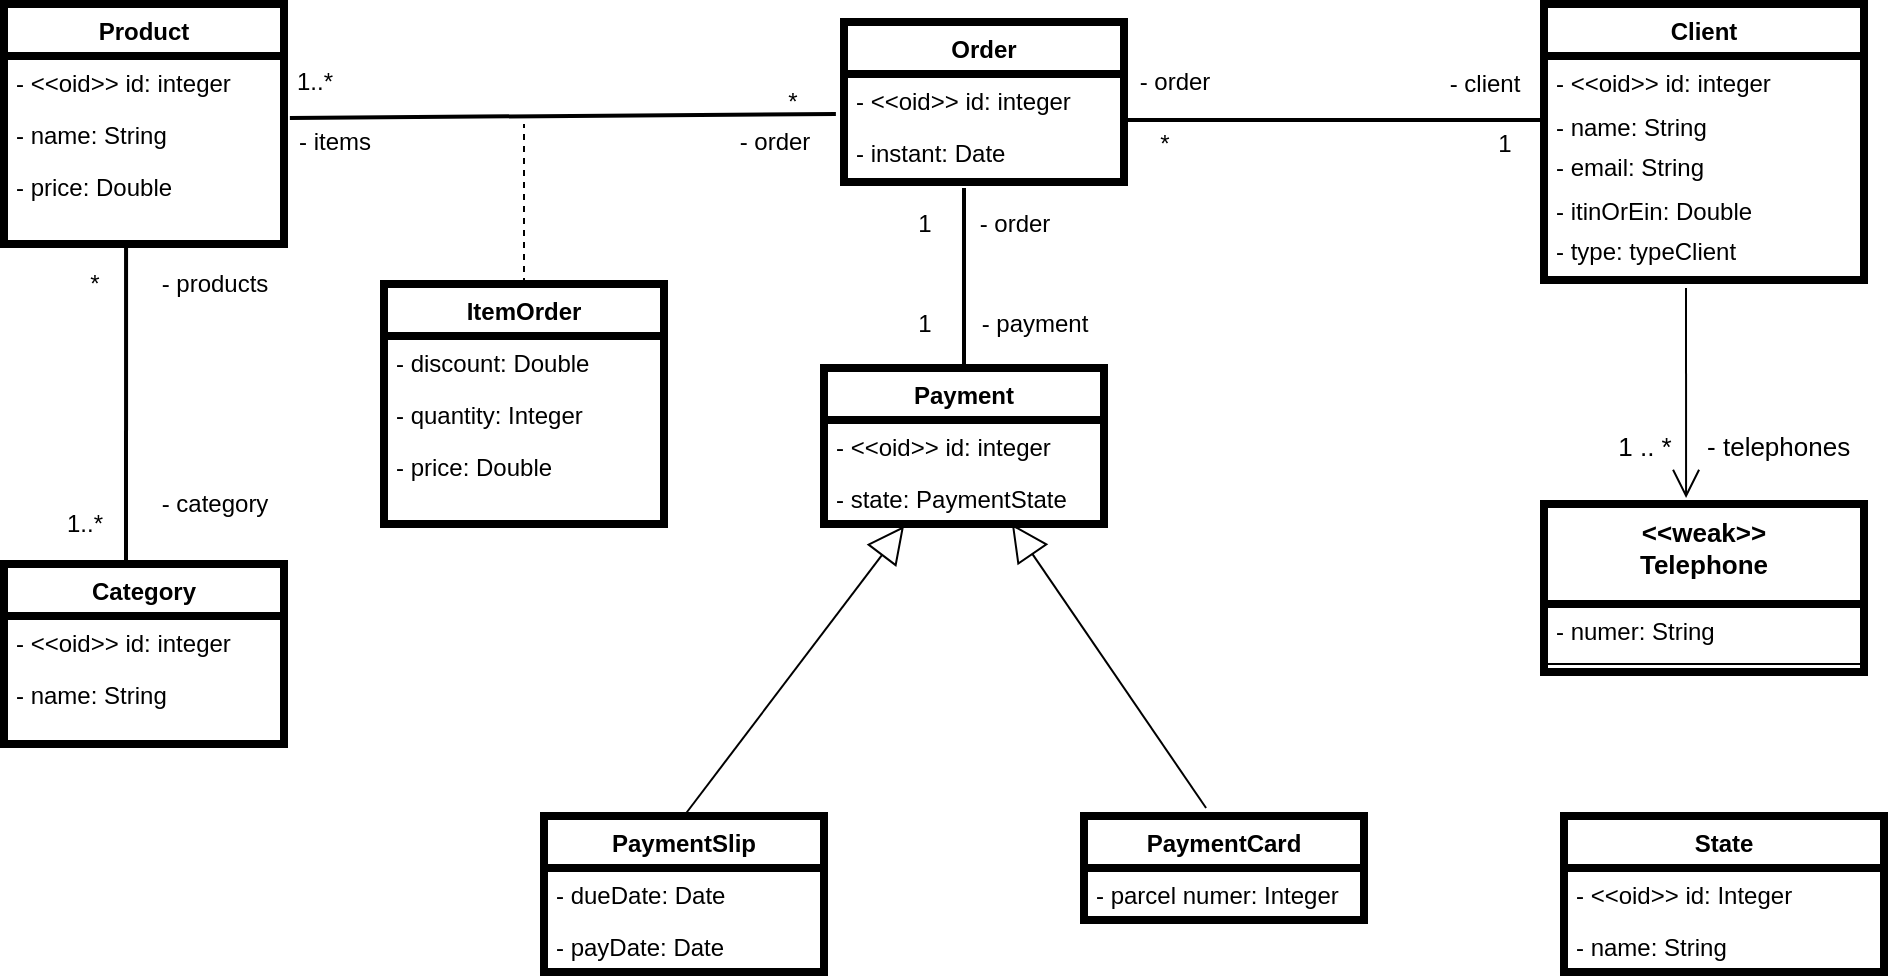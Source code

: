 <mxfile version="14.6.13" type="device"><diagram id="C5RBs43oDa-KdzZeNtuy" name="Page-1"><mxGraphModel dx="946" dy="672" grid="1" gridSize="10" guides="1" tooltips="1" connect="1" arrows="1" fold="1" page="1" pageScale="1" pageWidth="827" pageHeight="1169" background="#ffffff" math="0" shadow="0"><root><mxCell id="WIyWlLk6GJQsqaUBKTNV-0"/><mxCell id="WIyWlLk6GJQsqaUBKTNV-1" parent="WIyWlLk6GJQsqaUBKTNV-0"/><mxCell id="ZbRXtXfejmkXmlPKjiwH-16" value="Product" style="swimlane;fontStyle=1;childLayout=stackLayout;horizontal=1;startSize=26;fillColor=none;horizontalStack=0;resizeParent=1;resizeParentMax=0;resizeLast=0;collapsible=1;marginBottom=0;strokeWidth=4;" parent="WIyWlLk6GJQsqaUBKTNV-1" vertex="1"><mxGeometry x="20" y="50" width="140" height="120" as="geometry"/></mxCell><mxCell id="ZbRXtXfejmkXmlPKjiwH-17" value="- &lt;&lt;oid&gt;&gt; id: integer" style="text;strokeColor=none;fillColor=none;align=left;verticalAlign=top;spacingLeft=4;spacingRight=4;overflow=hidden;rotatable=0;points=[[0,0.5],[1,0.5]];portConstraint=eastwest;" parent="ZbRXtXfejmkXmlPKjiwH-16" vertex="1"><mxGeometry y="26" width="140" height="26" as="geometry"/></mxCell><mxCell id="ZbRXtXfejmkXmlPKjiwH-18" value="- name: String " style="text;strokeColor=none;fillColor=none;align=left;verticalAlign=top;spacingLeft=4;spacingRight=4;overflow=hidden;rotatable=0;points=[[0,0.5],[1,0.5]];portConstraint=eastwest;" parent="ZbRXtXfejmkXmlPKjiwH-16" vertex="1"><mxGeometry y="52" width="140" height="26" as="geometry"/></mxCell><mxCell id="ZbRXtXfejmkXmlPKjiwH-19" value="- price: Double" style="text;align=left;verticalAlign=top;spacingLeft=4;spacingRight=4;overflow=hidden;rotatable=0;points=[[0,0.5],[1,0.5]];portConstraint=eastwest;" parent="ZbRXtXfejmkXmlPKjiwH-16" vertex="1"><mxGeometry y="78" width="140" height="42" as="geometry"/></mxCell><mxCell id="ZbRXtXfejmkXmlPKjiwH-21" value="Category" style="swimlane;fontStyle=1;childLayout=stackLayout;horizontal=1;startSize=26;fillColor=none;horizontalStack=0;resizeParent=1;resizeParentMax=0;resizeLast=0;collapsible=1;marginBottom=0;strokeWidth=4;" parent="WIyWlLk6GJQsqaUBKTNV-1" vertex="1"><mxGeometry x="20" y="330" width="140" height="90" as="geometry"/></mxCell><mxCell id="ZbRXtXfejmkXmlPKjiwH-22" value="- &lt;&lt;oid&gt;&gt; id: integer" style="text;strokeColor=none;fillColor=none;align=left;verticalAlign=top;spacingLeft=4;spacingRight=4;overflow=hidden;rotatable=0;points=[[0,0.5],[1,0.5]];portConstraint=eastwest;" parent="ZbRXtXfejmkXmlPKjiwH-21" vertex="1"><mxGeometry y="26" width="140" height="26" as="geometry"/></mxCell><mxCell id="ZbRXtXfejmkXmlPKjiwH-23" value="- name: String " style="text;strokeColor=none;fillColor=none;align=left;verticalAlign=top;spacingLeft=4;spacingRight=4;overflow=hidden;rotatable=0;points=[[0,0.5],[1,0.5]];portConstraint=eastwest;" parent="ZbRXtXfejmkXmlPKjiwH-21" vertex="1"><mxGeometry y="52" width="140" height="38" as="geometry"/></mxCell><mxCell id="ZbRXtXfejmkXmlPKjiwH-37" value="" style="endArrow=none;html=1;entryX=0.436;entryY=1;entryDx=0;entryDy=0;entryPerimeter=0;strokeWidth=2;" parent="WIyWlLk6GJQsqaUBKTNV-1" target="ZbRXtXfejmkXmlPKjiwH-19" edge="1"><mxGeometry width="50" height="50" relative="1" as="geometry"><mxPoint x="81" y="330" as="sourcePoint"/><mxPoint x="440" y="320" as="targetPoint"/></mxGeometry></mxCell><mxCell id="ZbRXtXfejmkXmlPKjiwH-39" value="- products" style="text;html=1;align=center;verticalAlign=middle;resizable=0;points=[];autosize=1;strokeColor=none;" parent="WIyWlLk6GJQsqaUBKTNV-1" vertex="1"><mxGeometry x="90" y="180" width="70" height="20" as="geometry"/></mxCell><mxCell id="ZbRXtXfejmkXmlPKjiwH-40" value="- category&lt;br&gt;" style="text;html=1;align=center;verticalAlign=middle;resizable=0;points=[];autosize=1;strokeColor=none;" parent="WIyWlLk6GJQsqaUBKTNV-1" vertex="1"><mxGeometry x="90" y="290" width="70" height="20" as="geometry"/></mxCell><mxCell id="ZbRXtXfejmkXmlPKjiwH-41" value="*" style="text;html=1;align=center;verticalAlign=middle;resizable=0;points=[];autosize=1;strokeColor=none;" parent="WIyWlLk6GJQsqaUBKTNV-1" vertex="1"><mxGeometry x="55" y="180" width="20" height="20" as="geometry"/></mxCell><mxCell id="ZbRXtXfejmkXmlPKjiwH-42" value="1..*" style="text;html=1;align=center;verticalAlign=middle;resizable=0;points=[];autosize=1;strokeColor=none;" parent="WIyWlLk6GJQsqaUBKTNV-1" vertex="1"><mxGeometry x="45" y="300" width="30" height="20" as="geometry"/></mxCell><mxCell id="ra2HsZqc6_v_S7d888co-0" value="ItemOrder" style="swimlane;fontStyle=1;childLayout=stackLayout;horizontal=1;startSize=26;fillColor=none;horizontalStack=0;resizeParent=1;resizeParentMax=0;resizeLast=0;collapsible=1;marginBottom=0;strokeWidth=4;" vertex="1" parent="WIyWlLk6GJQsqaUBKTNV-1"><mxGeometry x="210" y="190" width="140" height="120" as="geometry"/></mxCell><mxCell id="ra2HsZqc6_v_S7d888co-1" value="- discount: Double" style="text;strokeColor=none;fillColor=none;align=left;verticalAlign=top;spacingLeft=4;spacingRight=4;overflow=hidden;rotatable=0;points=[[0,0.5],[1,0.5]];portConstraint=eastwest;" vertex="1" parent="ra2HsZqc6_v_S7d888co-0"><mxGeometry y="26" width="140" height="26" as="geometry"/></mxCell><mxCell id="ra2HsZqc6_v_S7d888co-2" value="- quantity: Integer " style="text;strokeColor=none;fillColor=none;align=left;verticalAlign=top;spacingLeft=4;spacingRight=4;overflow=hidden;rotatable=0;points=[[0,0.5],[1,0.5]];portConstraint=eastwest;" vertex="1" parent="ra2HsZqc6_v_S7d888co-0"><mxGeometry y="52" width="140" height="26" as="geometry"/></mxCell><mxCell id="ra2HsZqc6_v_S7d888co-3" value="- price: Double" style="text;align=left;verticalAlign=top;spacingLeft=4;spacingRight=4;overflow=hidden;rotatable=0;points=[[0,0.5],[1,0.5]];portConstraint=eastwest;" vertex="1" parent="ra2HsZqc6_v_S7d888co-0"><mxGeometry y="78" width="140" height="42" as="geometry"/></mxCell><mxCell id="ra2HsZqc6_v_S7d888co-4" value="Order" style="swimlane;fontStyle=1;childLayout=stackLayout;horizontal=1;startSize=26;fillColor=none;horizontalStack=0;resizeParent=1;resizeParentMax=0;resizeLast=0;collapsible=1;marginBottom=0;strokeWidth=4;" vertex="1" parent="WIyWlLk6GJQsqaUBKTNV-1"><mxGeometry x="440" y="59" width="140" height="80" as="geometry"/></mxCell><mxCell id="ra2HsZqc6_v_S7d888co-5" value="- &lt;&lt;oid&gt;&gt; id: integer" style="text;strokeColor=none;fillColor=none;align=left;verticalAlign=top;spacingLeft=4;spacingRight=4;overflow=hidden;rotatable=0;points=[[0,0.5],[1,0.5]];portConstraint=eastwest;" vertex="1" parent="ra2HsZqc6_v_S7d888co-4"><mxGeometry y="26" width="140" height="26" as="geometry"/></mxCell><mxCell id="ra2HsZqc6_v_S7d888co-6" value="- instant: Date " style="text;strokeColor=none;fillColor=none;align=left;verticalAlign=top;spacingLeft=4;spacingRight=4;overflow=hidden;rotatable=0;points=[[0,0.5],[1,0.5]];portConstraint=eastwest;" vertex="1" parent="ra2HsZqc6_v_S7d888co-4"><mxGeometry y="52" width="140" height="28" as="geometry"/></mxCell><mxCell id="ra2HsZqc6_v_S7d888co-9" value="" style="endArrow=none;html=1;entryX=-0.029;entryY=0.769;entryDx=0;entryDy=0;strokeWidth=2;exitX=1.021;exitY=0.192;exitDx=0;exitDy=0;exitPerimeter=0;entryPerimeter=0;" edge="1" parent="WIyWlLk6GJQsqaUBKTNV-1" source="ZbRXtXfejmkXmlPKjiwH-18" target="ra2HsZqc6_v_S7d888co-5"><mxGeometry width="50" height="50" relative="1" as="geometry"><mxPoint x="91" y="340" as="sourcePoint"/><mxPoint x="91.04" y="180" as="targetPoint"/></mxGeometry></mxCell><mxCell id="ra2HsZqc6_v_S7d888co-10" value="1..*" style="text;html=1;align=center;verticalAlign=middle;resizable=0;points=[];autosize=1;strokeColor=none;" vertex="1" parent="WIyWlLk6GJQsqaUBKTNV-1"><mxGeometry x="160" y="79" width="30" height="20" as="geometry"/></mxCell><mxCell id="ra2HsZqc6_v_S7d888co-11" value="*" style="text;html=1;align=center;verticalAlign=middle;resizable=0;points=[];autosize=1;strokeColor=none;" vertex="1" parent="WIyWlLk6GJQsqaUBKTNV-1"><mxGeometry x="404" y="89" width="20" height="20" as="geometry"/></mxCell><mxCell id="ra2HsZqc6_v_S7d888co-12" value="- items" style="text;html=1;align=center;verticalAlign=middle;resizable=0;points=[];autosize=1;strokeColor=none;" vertex="1" parent="WIyWlLk6GJQsqaUBKTNV-1"><mxGeometry x="160" y="109" width="50" height="20" as="geometry"/></mxCell><mxCell id="ra2HsZqc6_v_S7d888co-13" value="- order" style="text;html=1;align=center;verticalAlign=middle;resizable=0;points=[];autosize=1;strokeColor=none;" vertex="1" parent="WIyWlLk6GJQsqaUBKTNV-1"><mxGeometry x="380" y="109" width="50" height="20" as="geometry"/></mxCell><mxCell id="ra2HsZqc6_v_S7d888co-14" value="" style="endArrow=none;dashed=1;html=1;exitX=0.5;exitY=0;exitDx=0;exitDy=0;" edge="1" parent="WIyWlLk6GJQsqaUBKTNV-1" source="ra2HsZqc6_v_S7d888co-0"><mxGeometry width="50" height="50" relative="1" as="geometry"><mxPoint x="390" y="380" as="sourcePoint"/><mxPoint x="280" y="110" as="targetPoint"/></mxGeometry></mxCell><mxCell id="ra2HsZqc6_v_S7d888co-16" value="Payment" style="swimlane;fontStyle=1;childLayout=stackLayout;horizontal=1;startSize=26;fillColor=none;horizontalStack=0;resizeParent=1;resizeParentMax=0;resizeLast=0;collapsible=1;marginBottom=0;strokeWidth=4;" vertex="1" parent="WIyWlLk6GJQsqaUBKTNV-1"><mxGeometry x="430" y="232" width="140" height="78" as="geometry"/></mxCell><mxCell id="ra2HsZqc6_v_S7d888co-17" value="- &lt;&lt;oid&gt;&gt; id: integer" style="text;strokeColor=none;fillColor=none;align=left;verticalAlign=top;spacingLeft=4;spacingRight=4;overflow=hidden;rotatable=0;points=[[0,0.5],[1,0.5]];portConstraint=eastwest;" vertex="1" parent="ra2HsZqc6_v_S7d888co-16"><mxGeometry y="26" width="140" height="26" as="geometry"/></mxCell><mxCell id="ra2HsZqc6_v_S7d888co-18" value="- state: PaymentState " style="text;strokeColor=none;fillColor=none;align=left;verticalAlign=top;spacingLeft=4;spacingRight=4;overflow=hidden;rotatable=0;points=[[0,0.5],[1,0.5]];portConstraint=eastwest;" vertex="1" parent="ra2HsZqc6_v_S7d888co-16"><mxGeometry y="52" width="140" height="26" as="geometry"/></mxCell><mxCell id="ra2HsZqc6_v_S7d888co-19" value="PaymentSlip" style="swimlane;fontStyle=1;childLayout=stackLayout;horizontal=1;startSize=26;fillColor=none;horizontalStack=0;resizeParent=1;resizeParentMax=0;resizeLast=0;collapsible=1;marginBottom=0;strokeWidth=4;" vertex="1" parent="WIyWlLk6GJQsqaUBKTNV-1"><mxGeometry x="290" y="456" width="140" height="78" as="geometry"/></mxCell><mxCell id="ra2HsZqc6_v_S7d888co-20" value="- dueDate: Date" style="text;strokeColor=none;fillColor=none;align=left;verticalAlign=top;spacingLeft=4;spacingRight=4;overflow=hidden;rotatable=0;points=[[0,0.5],[1,0.5]];portConstraint=eastwest;" vertex="1" parent="ra2HsZqc6_v_S7d888co-19"><mxGeometry y="26" width="140" height="26" as="geometry"/></mxCell><mxCell id="ra2HsZqc6_v_S7d888co-21" value="- payDate: Date" style="text;strokeColor=none;fillColor=none;align=left;verticalAlign=top;spacingLeft=4;spacingRight=4;overflow=hidden;rotatable=0;points=[[0,0.5],[1,0.5]];portConstraint=eastwest;" vertex="1" parent="ra2HsZqc6_v_S7d888co-19"><mxGeometry y="52" width="140" height="26" as="geometry"/></mxCell><mxCell id="ra2HsZqc6_v_S7d888co-22" value="PaymentCard" style="swimlane;fontStyle=1;childLayout=stackLayout;horizontal=1;startSize=26;fillColor=none;horizontalStack=0;resizeParent=1;resizeParentMax=0;resizeLast=0;collapsible=1;marginBottom=0;strokeWidth=4;" vertex="1" parent="WIyWlLk6GJQsqaUBKTNV-1"><mxGeometry x="560" y="456" width="140" height="52" as="geometry"/></mxCell><mxCell id="ra2HsZqc6_v_S7d888co-23" value="- parcel numer: Integer" style="text;strokeColor=none;fillColor=none;align=left;verticalAlign=top;spacingLeft=4;spacingRight=4;overflow=hidden;rotatable=0;points=[[0,0.5],[1,0.5]];portConstraint=eastwest;" vertex="1" parent="ra2HsZqc6_v_S7d888co-22"><mxGeometry y="26" width="140" height="26" as="geometry"/></mxCell><mxCell id="ra2HsZqc6_v_S7d888co-25" value="" style="endArrow=none;html=1;entryX=0.5;entryY=0;entryDx=0;entryDy=0;strokeWidth=2;" edge="1" parent="WIyWlLk6GJQsqaUBKTNV-1" target="ra2HsZqc6_v_S7d888co-16"><mxGeometry width="50" height="50" relative="1" as="geometry"><mxPoint x="500" y="142" as="sourcePoint"/><mxPoint x="763" y="169.004" as="targetPoint"/></mxGeometry></mxCell><mxCell id="ra2HsZqc6_v_S7d888co-28" value="1" style="text;html=1;align=center;verticalAlign=middle;resizable=0;points=[];autosize=1;strokeColor=none;" vertex="1" parent="WIyWlLk6GJQsqaUBKTNV-1"><mxGeometry x="470" y="150" width="20" height="20" as="geometry"/></mxCell><mxCell id="ra2HsZqc6_v_S7d888co-29" value="1" style="text;html=1;align=center;verticalAlign=middle;resizable=0;points=[];autosize=1;strokeColor=none;" vertex="1" parent="WIyWlLk6GJQsqaUBKTNV-1"><mxGeometry x="470" y="200" width="20" height="20" as="geometry"/></mxCell><mxCell id="ra2HsZqc6_v_S7d888co-30" value="- order" style="text;html=1;align=center;verticalAlign=middle;resizable=0;points=[];autosize=1;strokeColor=none;" vertex="1" parent="WIyWlLk6GJQsqaUBKTNV-1"><mxGeometry x="500" y="150" width="50" height="20" as="geometry"/></mxCell><mxCell id="ra2HsZqc6_v_S7d888co-31" value="- payment" style="text;html=1;align=center;verticalAlign=middle;resizable=0;points=[];autosize=1;strokeColor=none;" vertex="1" parent="WIyWlLk6GJQsqaUBKTNV-1"><mxGeometry x="500" y="200" width="70" height="20" as="geometry"/></mxCell><mxCell id="ra2HsZqc6_v_S7d888co-32" value="" style="endArrow=block;endSize=16;endFill=0;html=1;exitX=0.5;exitY=0;exitDx=0;exitDy=0;" edge="1" parent="WIyWlLk6GJQsqaUBKTNV-1" source="ra2HsZqc6_v_S7d888co-19"><mxGeometry width="160" relative="1" as="geometry"><mxPoint x="370" y="387" as="sourcePoint"/><mxPoint x="470" y="311" as="targetPoint"/></mxGeometry></mxCell><mxCell id="ra2HsZqc6_v_S7d888co-33" value="" style="endArrow=block;endSize=16;endFill=0;html=1;entryX=0.671;entryY=1;entryDx=0;entryDy=0;exitX=0.436;exitY=-0.077;exitDx=0;exitDy=0;entryPerimeter=0;exitPerimeter=0;" edge="1" parent="WIyWlLk6GJQsqaUBKTNV-1" source="ra2HsZqc6_v_S7d888co-22" target="ra2HsZqc6_v_S7d888co-18"><mxGeometry width="160" relative="1" as="geometry"><mxPoint x="380" y="397" as="sourcePoint"/><mxPoint x="461.98" y="320.988" as="targetPoint"/></mxGeometry></mxCell><mxCell id="ra2HsZqc6_v_S7d888co-44" value="Client" style="swimlane;fontStyle=1;childLayout=stackLayout;horizontal=1;startSize=26;fillColor=none;horizontalStack=0;resizeParent=1;resizeParentMax=0;resizeLast=0;collapsible=1;marginBottom=0;strokeWidth=4;" vertex="1" parent="WIyWlLk6GJQsqaUBKTNV-1"><mxGeometry x="790" y="50" width="160" height="138" as="geometry"/></mxCell><mxCell id="ra2HsZqc6_v_S7d888co-45" value="- &lt;&lt;oid&gt;&gt; id: integer" style="text;strokeColor=none;fillColor=none;align=left;verticalAlign=top;spacingLeft=4;spacingRight=4;overflow=hidden;rotatable=0;points=[[0,0.5],[1,0.5]];portConstraint=eastwest;" vertex="1" parent="ra2HsZqc6_v_S7d888co-44"><mxGeometry y="26" width="160" height="22" as="geometry"/></mxCell><mxCell id="ra2HsZqc6_v_S7d888co-46" value="- name: String " style="text;strokeColor=none;fillColor=none;align=left;verticalAlign=top;spacingLeft=4;spacingRight=4;overflow=hidden;rotatable=0;points=[[0,0.5],[1,0.5]];portConstraint=eastwest;" vertex="1" parent="ra2HsZqc6_v_S7d888co-44"><mxGeometry y="48" width="160" height="20" as="geometry"/></mxCell><mxCell id="ra2HsZqc6_v_S7d888co-47" value="- email: String" style="text;align=left;verticalAlign=top;spacingLeft=4;spacingRight=4;overflow=hidden;rotatable=0;points=[[0,0.5],[1,0.5]];portConstraint=eastwest;" vertex="1" parent="ra2HsZqc6_v_S7d888co-44"><mxGeometry y="68" width="160" height="22" as="geometry"/></mxCell><mxCell id="ra2HsZqc6_v_S7d888co-49" value="- itinOrEin: Double" style="text;align=left;verticalAlign=top;spacingLeft=4;spacingRight=4;overflow=hidden;rotatable=0;points=[[0,0.5],[1,0.5]];portConstraint=eastwest;" vertex="1" parent="ra2HsZqc6_v_S7d888co-44"><mxGeometry y="90" width="160" height="20" as="geometry"/></mxCell><mxCell id="ra2HsZqc6_v_S7d888co-48" value="- type: typeClient" style="text;align=left;verticalAlign=top;spacingLeft=4;spacingRight=4;overflow=hidden;rotatable=0;points=[[0,0.5],[1,0.5]];portConstraint=eastwest;" vertex="1" parent="ra2HsZqc6_v_S7d888co-44"><mxGeometry y="110" width="160" height="28" as="geometry"/></mxCell><mxCell id="ra2HsZqc6_v_S7d888co-50" value="" style="endArrow=none;html=1;entryX=0;entryY=0.5;entryDx=0;entryDy=0;strokeWidth=2;" edge="1" parent="WIyWlLk6GJQsqaUBKTNV-1" target="ra2HsZqc6_v_S7d888co-46"><mxGeometry width="50" height="50" relative="1" as="geometry"><mxPoint x="580" y="108" as="sourcePoint"/><mxPoint x="445.94" y="114.994" as="targetPoint"/></mxGeometry></mxCell><mxCell id="ra2HsZqc6_v_S7d888co-51" value="- order" style="text;html=1;align=center;verticalAlign=middle;resizable=0;points=[];autosize=1;strokeColor=none;" vertex="1" parent="WIyWlLk6GJQsqaUBKTNV-1"><mxGeometry x="580" y="79" width="50" height="20" as="geometry"/></mxCell><mxCell id="ra2HsZqc6_v_S7d888co-52" value="*" style="text;html=1;align=center;verticalAlign=middle;resizable=0;points=[];autosize=1;strokeColor=none;" vertex="1" parent="WIyWlLk6GJQsqaUBKTNV-1"><mxGeometry x="590" y="110" width="20" height="20" as="geometry"/></mxCell><mxCell id="ra2HsZqc6_v_S7d888co-53" value="- client" style="text;html=1;align=center;verticalAlign=middle;resizable=0;points=[];autosize=1;strokeColor=none;" vertex="1" parent="WIyWlLk6GJQsqaUBKTNV-1"><mxGeometry x="735" y="80" width="50" height="20" as="geometry"/></mxCell><mxCell id="ra2HsZqc6_v_S7d888co-54" value="1" style="text;html=1;align=center;verticalAlign=middle;resizable=0;points=[];autosize=1;strokeColor=none;" vertex="1" parent="WIyWlLk6GJQsqaUBKTNV-1"><mxGeometry x="760" y="110" width="20" height="20" as="geometry"/></mxCell><mxCell id="ra2HsZqc6_v_S7d888co-68" value="&lt;&lt;weak&gt;&gt;&#10;Telephone" style="swimlane;fontStyle=1;align=center;verticalAlign=top;childLayout=stackLayout;horizontal=1;startSize=50;horizontalStack=0;resizeParent=1;resizeParentMax=0;resizeLast=0;collapsible=1;marginBottom=0;rounded=0;shadow=0;glass=0;sketch=0;fontSize=13;strokeWidth=4;" vertex="1" parent="WIyWlLk6GJQsqaUBKTNV-1"><mxGeometry x="790" y="300" width="160" height="84" as="geometry"/></mxCell><mxCell id="ra2HsZqc6_v_S7d888co-69" value="- numer: String" style="text;strokeColor=none;fillColor=none;align=left;verticalAlign=top;spacingLeft=4;spacingRight=4;overflow=hidden;rotatable=0;points=[[0,0.5],[1,0.5]];portConstraint=eastwest;" vertex="1" parent="ra2HsZqc6_v_S7d888co-68"><mxGeometry y="50" width="160" height="26" as="geometry"/></mxCell><mxCell id="ra2HsZqc6_v_S7d888co-70" value="" style="line;strokeWidth=1;fillColor=none;align=left;verticalAlign=middle;spacingTop=-1;spacingLeft=3;spacingRight=3;rotatable=0;labelPosition=right;points=[];portConstraint=eastwest;" vertex="1" parent="ra2HsZqc6_v_S7d888co-68"><mxGeometry y="76" width="160" height="8" as="geometry"/></mxCell><mxCell id="ra2HsZqc6_v_S7d888co-78" value="State" style="swimlane;fontStyle=1;childLayout=stackLayout;horizontal=1;startSize=26;fillColor=none;horizontalStack=0;resizeParent=1;resizeParentMax=0;resizeLast=0;collapsible=1;marginBottom=0;strokeWidth=4;" vertex="1" parent="WIyWlLk6GJQsqaUBKTNV-1"><mxGeometry x="800" y="456" width="160" height="78" as="geometry"/></mxCell><mxCell id="ra2HsZqc6_v_S7d888co-79" value="- &lt;&lt;oid&gt;&gt; id: Integer" style="text;strokeColor=none;fillColor=none;align=left;verticalAlign=top;spacingLeft=4;spacingRight=4;overflow=hidden;rotatable=0;points=[[0,0.5],[1,0.5]];portConstraint=eastwest;" vertex="1" parent="ra2HsZqc6_v_S7d888co-78"><mxGeometry y="26" width="160" height="26" as="geometry"/></mxCell><mxCell id="ra2HsZqc6_v_S7d888co-80" value="- name: String" style="text;strokeColor=none;fillColor=none;align=left;verticalAlign=top;spacingLeft=4;spacingRight=4;overflow=hidden;rotatable=0;points=[[0,0.5],[1,0.5]];portConstraint=eastwest;" vertex="1" parent="ra2HsZqc6_v_S7d888co-78"><mxGeometry y="52" width="160" height="26" as="geometry"/></mxCell><mxCell id="ra2HsZqc6_v_S7d888co-82" value="" style="endArrow=open;endFill=1;endSize=12;html=1;fontSize=13;entryX=0.444;entryY=-0.036;entryDx=0;entryDy=0;entryPerimeter=0;" edge="1" parent="WIyWlLk6GJQsqaUBKTNV-1" target="ra2HsZqc6_v_S7d888co-68"><mxGeometry width="160" relative="1" as="geometry"><mxPoint x="861" y="192" as="sourcePoint"/><mxPoint x="770" y="340" as="targetPoint"/></mxGeometry></mxCell><mxCell id="ra2HsZqc6_v_S7d888co-87" value="1 .. *" style="text;html=1;align=center;verticalAlign=middle;resizable=0;points=[];autosize=1;strokeColor=none;fontSize=13;" vertex="1" parent="WIyWlLk6GJQsqaUBKTNV-1"><mxGeometry x="820" y="261" width="40" height="20" as="geometry"/></mxCell><mxCell id="ra2HsZqc6_v_S7d888co-88" value="&amp;nbsp;- telephones" style="text;html=1;align=center;verticalAlign=middle;resizable=0;points=[];autosize=1;strokeColor=none;fontSize=13;" vertex="1" parent="WIyWlLk6GJQsqaUBKTNV-1"><mxGeometry x="860" y="261" width="90" height="20" as="geometry"/></mxCell></root></mxGraphModel></diagram></mxfile>